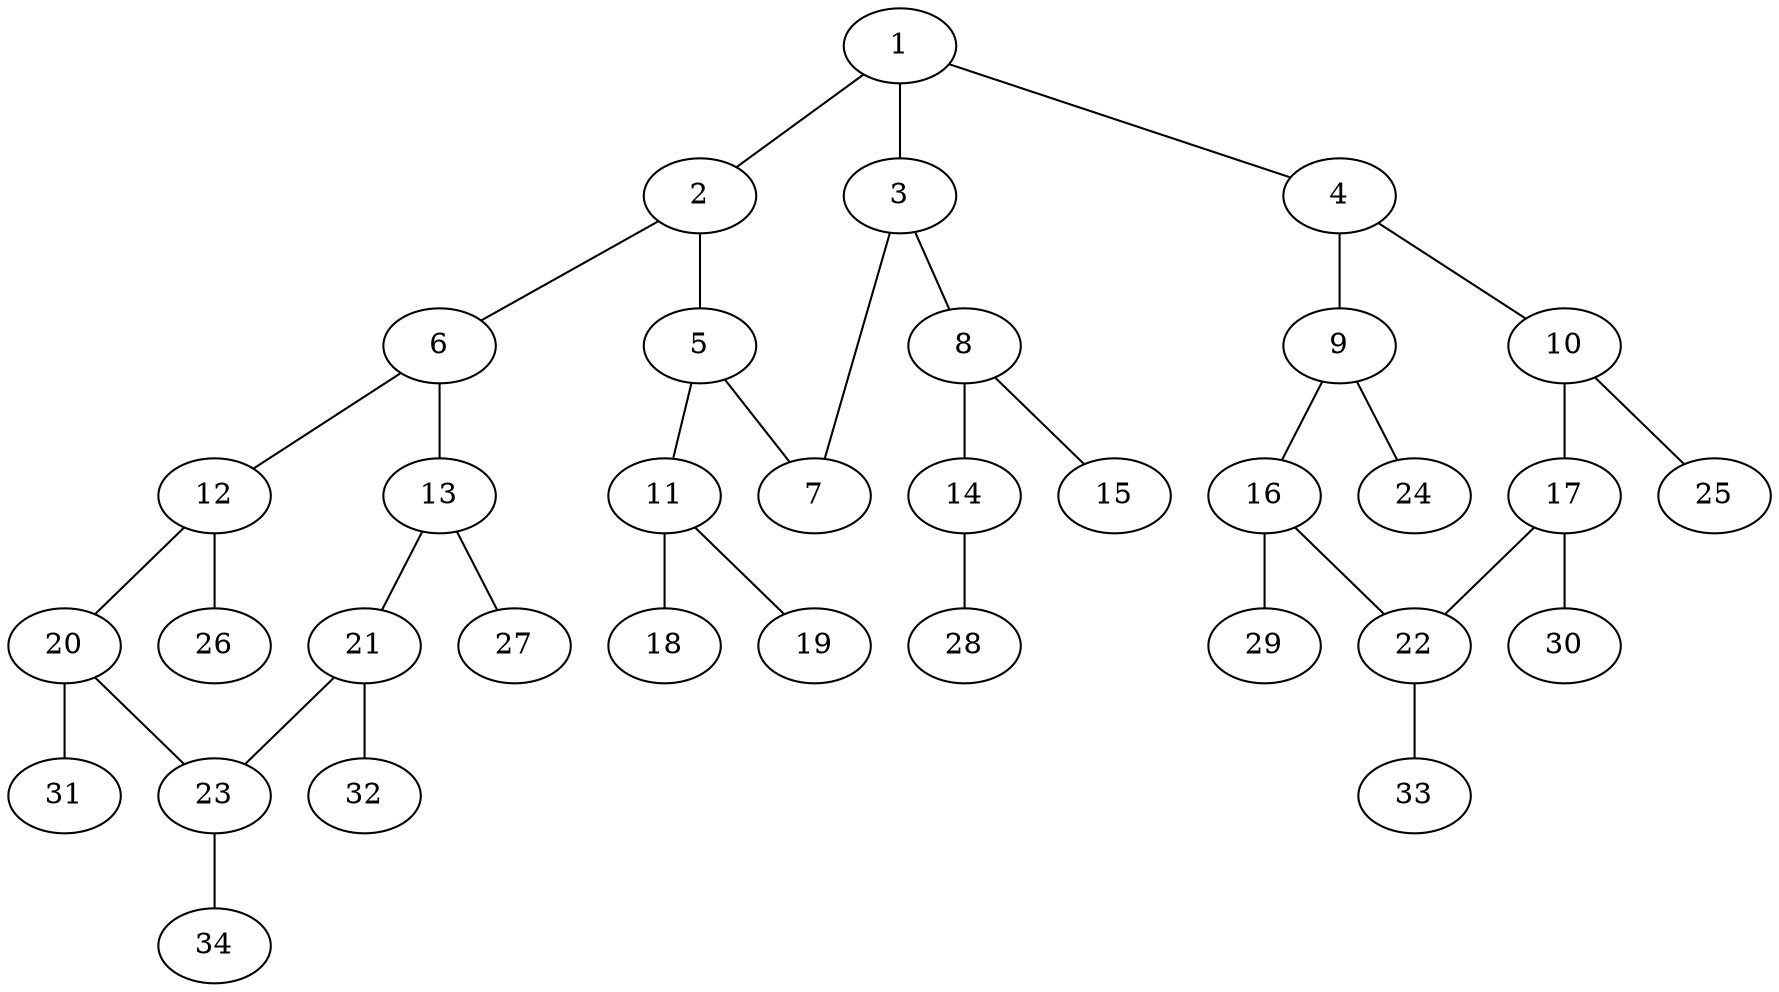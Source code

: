 graph molecule_1699 {
	1	 [chem=C];
	2	 [chem=C];
	1 -- 2	 [valence=1];
	3	 [chem=C];
	1 -- 3	 [valence=2];
	4	 [chem=C];
	1 -- 4	 [valence=1];
	5	 [chem=C];
	2 -- 5	 [valence=2];
	6	 [chem=C];
	2 -- 6	 [valence=1];
	7	 [chem=O];
	3 -- 7	 [valence=1];
	8	 [chem=C];
	3 -- 8	 [valence=1];
	9	 [chem=C];
	4 -- 9	 [valence=2];
	10	 [chem=C];
	4 -- 10	 [valence=1];
	5 -- 7	 [valence=1];
	11	 [chem=N];
	5 -- 11	 [valence=1];
	12	 [chem=C];
	6 -- 12	 [valence=1];
	13	 [chem=C];
	6 -- 13	 [valence=2];
	14	 [chem=O];
	8 -- 14	 [valence=1];
	15	 [chem=O];
	8 -- 15	 [valence=2];
	16	 [chem=C];
	9 -- 16	 [valence=1];
	24	 [chem=H];
	9 -- 24	 [valence=1];
	17	 [chem=C];
	10 -- 17	 [valence=2];
	25	 [chem=H];
	10 -- 25	 [valence=1];
	18	 [chem=O];
	11 -- 18	 [valence=2];
	19	 [chem=O];
	11 -- 19	 [valence=1];
	20	 [chem=C];
	12 -- 20	 [valence=2];
	26	 [chem=H];
	12 -- 26	 [valence=1];
	21	 [chem=C];
	13 -- 21	 [valence=1];
	27	 [chem=H];
	13 -- 27	 [valence=1];
	28	 [chem=H];
	14 -- 28	 [valence=1];
	22	 [chem=C];
	16 -- 22	 [valence=2];
	29	 [chem=H];
	16 -- 29	 [valence=1];
	17 -- 22	 [valence=1];
	30	 [chem=H];
	17 -- 30	 [valence=1];
	23	 [chem=C];
	20 -- 23	 [valence=1];
	31	 [chem=H];
	20 -- 31	 [valence=1];
	21 -- 23	 [valence=2];
	32	 [chem=H];
	21 -- 32	 [valence=1];
	33	 [chem=H];
	22 -- 33	 [valence=1];
	34	 [chem=H];
	23 -- 34	 [valence=1];
}
